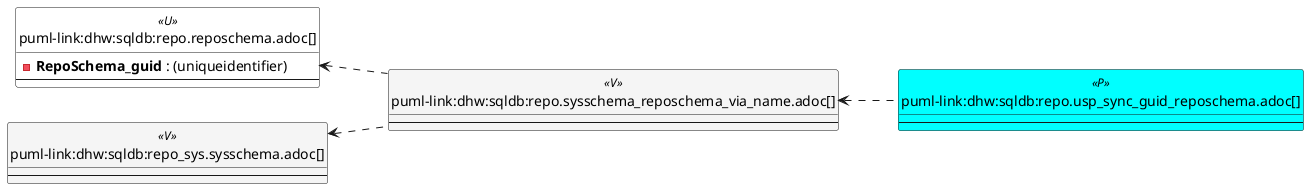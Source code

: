 @startuml
left to right direction
'top to bottom direction
hide circle
'avoide "." issues:
set namespaceSeparator none


skinparam class {
  BackgroundColor White
  BackgroundColor<<FN>> Yellow
  BackgroundColor<<FS>> Yellow
  BackgroundColor<<FT>> LightGray
  BackgroundColor<<IF>> Yellow
  BackgroundColor<<IS>> Yellow
  BackgroundColor<<P>> Aqua
  BackgroundColor<<PC>> Aqua
  BackgroundColor<<SN>> Yellow
  BackgroundColor<<SO>> SlateBlue
  BackgroundColor<<TF>> LightGray
  BackgroundColor<<TR>> Tomato
  BackgroundColor<<U>> White
  BackgroundColor<<V>> WhiteSmoke
  BackgroundColor<<X>> Aqua
  BackgroundColor<<external>> AliceBlue
}


entity "puml-link:dhw:sqldb:repo.reposchema.adoc[]" as repo.RepoSchema << U >> {
  - **RepoSchema_guid** : (uniqueidentifier)
  --
}

entity "puml-link:dhw:sqldb:repo.sysschema_reposchema_via_name.adoc[]" as repo.SysSchema_RepoSchema_via_name << V >> {
  --
}

entity "puml-link:dhw:sqldb:repo.usp_sync_guid_reposchema.adoc[]" as repo.usp_sync_guid_RepoSchema << P >> {
  --
}

entity "puml-link:dhw:sqldb:repo_sys.sysschema.adoc[]" as repo_sys.SysSchema << V >> {
  --
}

repo.RepoSchema <.. repo.SysSchema_RepoSchema_via_name
repo.SysSchema_RepoSchema_via_name <.. repo.usp_sync_guid_RepoSchema
repo_sys.SysSchema <.. repo.SysSchema_RepoSchema_via_name
@enduml

